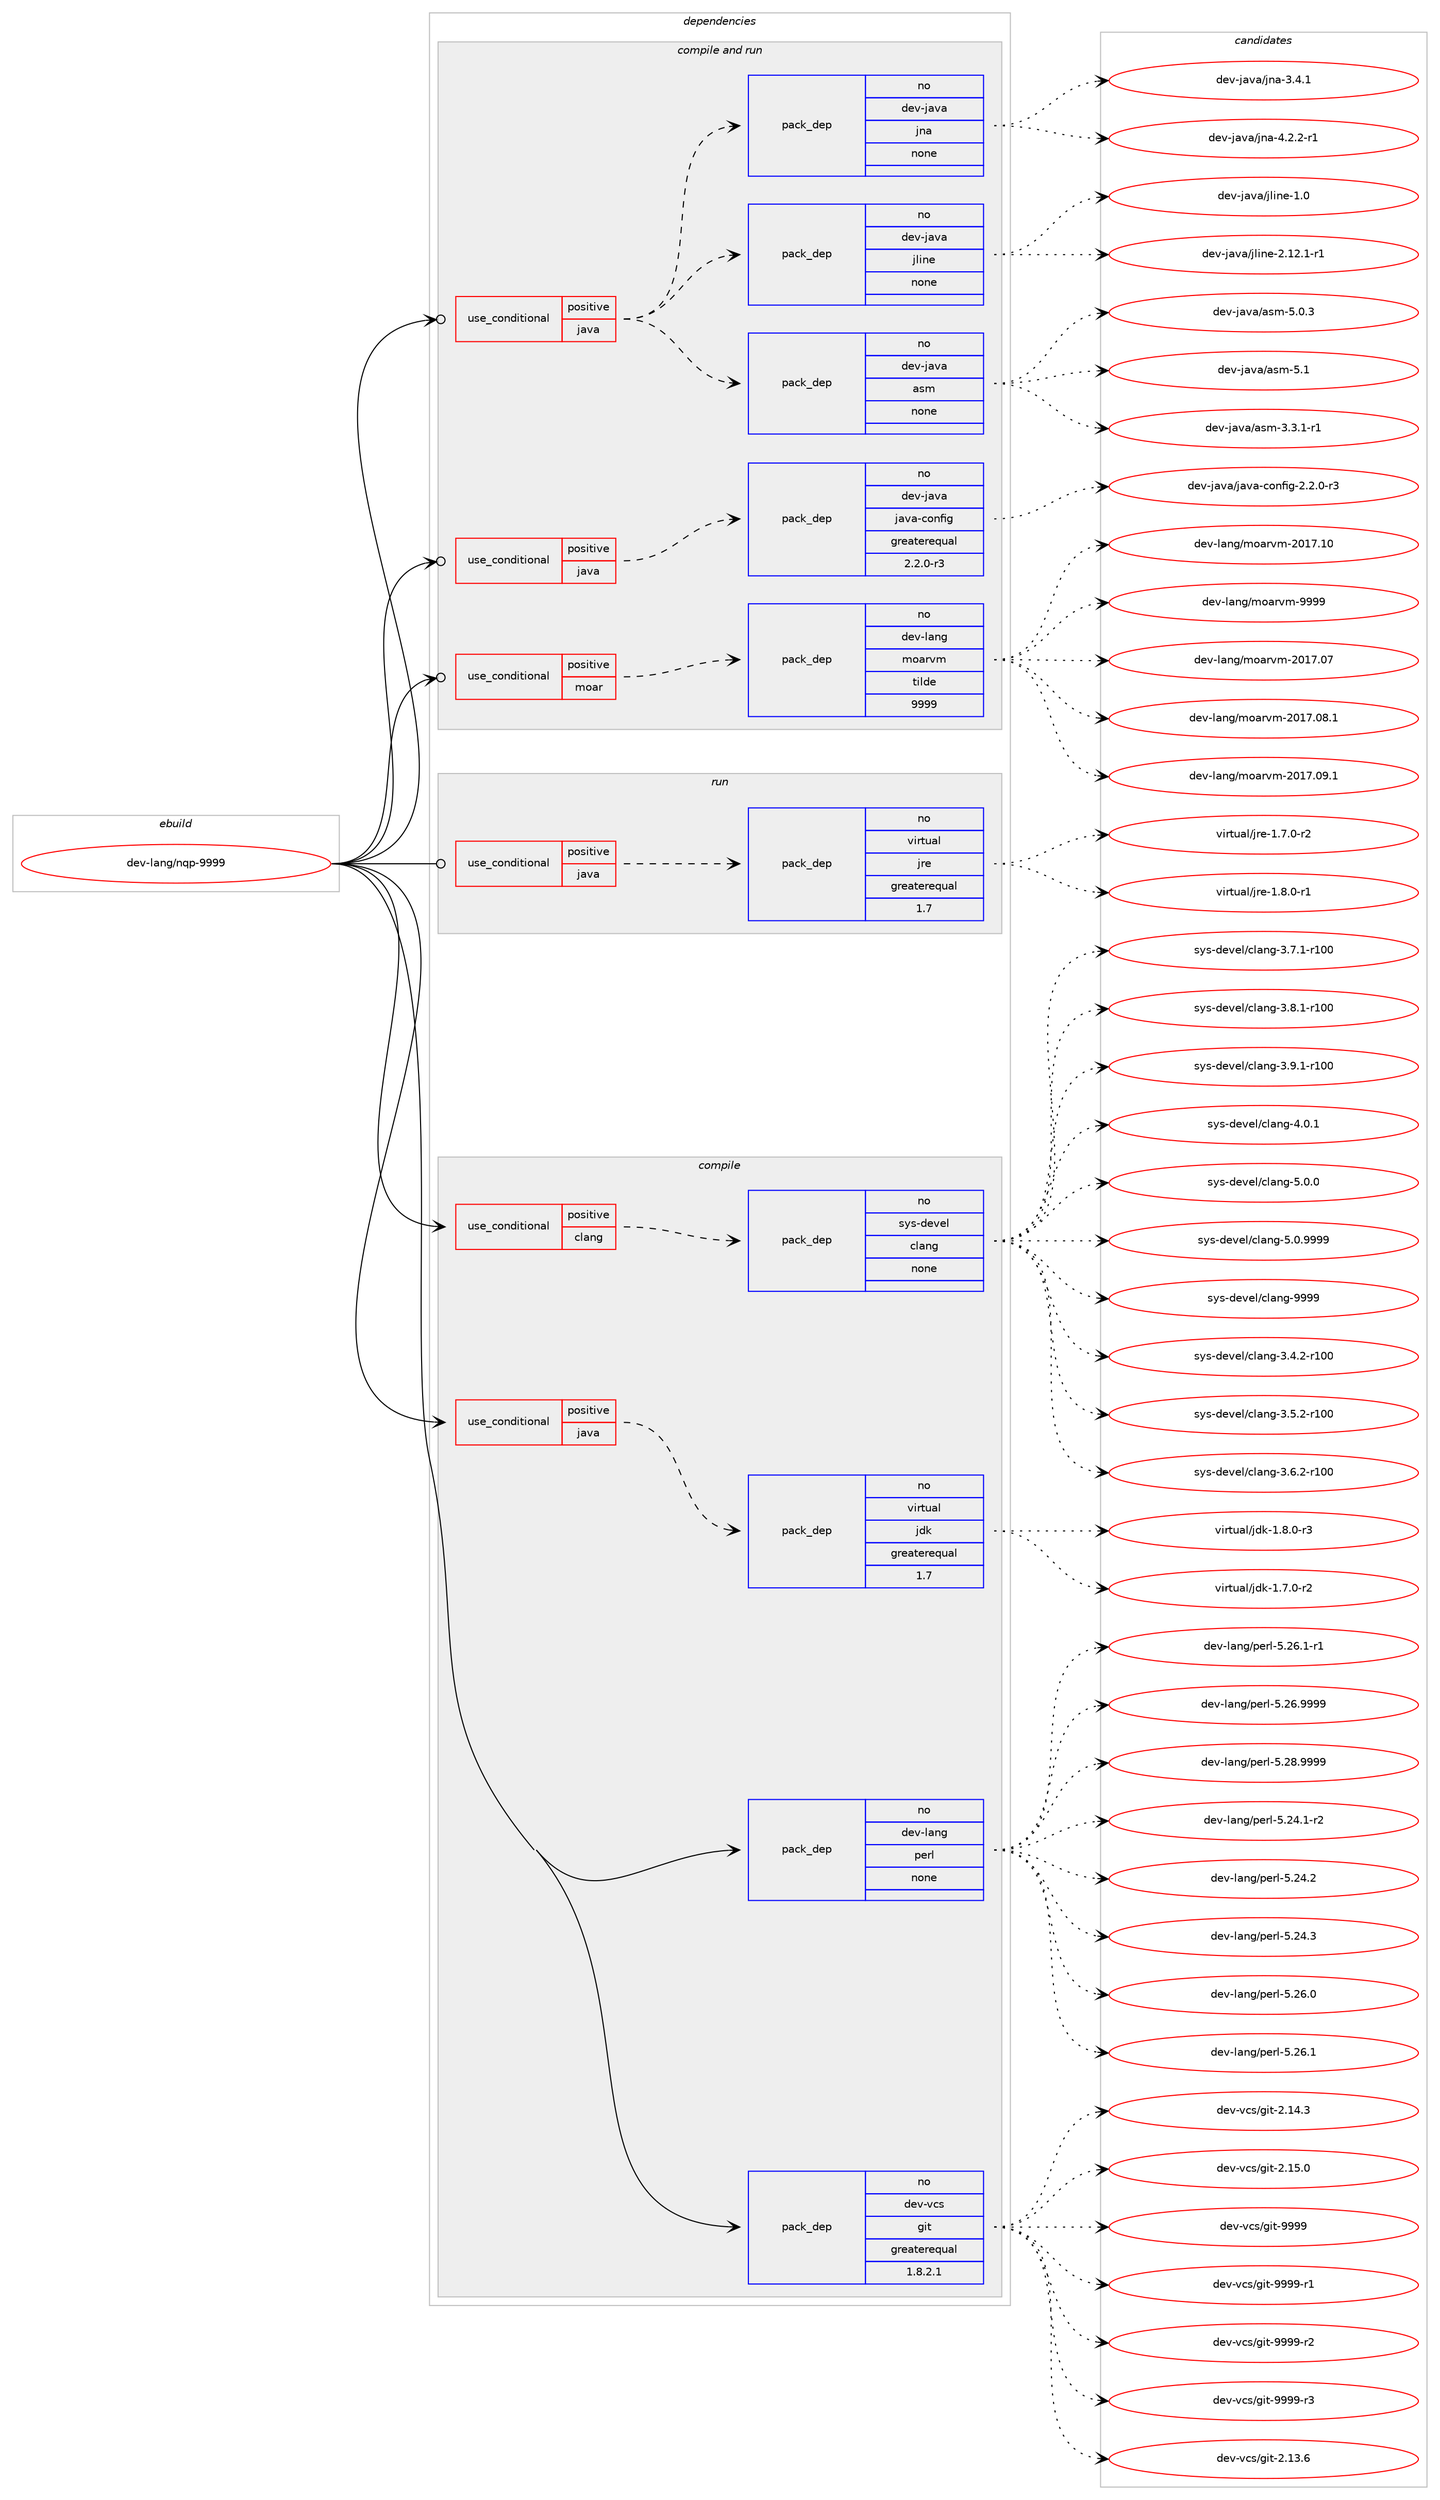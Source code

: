 digraph prolog {

# *************
# Graph options
# *************

newrank=true;
concentrate=true;
compound=true;
graph [rankdir=LR,fontname=Helvetica,fontsize=10,ranksep=1.5];#, ranksep=2.5, nodesep=0.2];
edge  [arrowhead=vee];
node  [fontname=Helvetica,fontsize=10];

# **********
# The ebuild
# **********

subgraph cluster_leftcol {
color=gray;
rank=same;
label=<<i>ebuild</i>>;
id [label="dev-lang/nqp-9999", color=red, width=4, href="../dev-lang/nqp-9999.svg"];
}

# ****************
# The dependencies
# ****************

subgraph cluster_midcol {
color=gray;
label=<<i>dependencies</i>>;
subgraph cluster_compile {
fillcolor="#eeeeee";
style=filled;
label=<<i>compile</i>>;
subgraph cond23096 {
dependency107680 [label=<<TABLE BORDER="0" CELLBORDER="1" CELLSPACING="0" CELLPADDING="4"><TR><TD ROWSPAN="3" CELLPADDING="10">use_conditional</TD></TR><TR><TD>positive</TD></TR><TR><TD>clang</TD></TR></TABLE>>, shape=none, color=red];
subgraph pack81494 {
dependency107681 [label=<<TABLE BORDER="0" CELLBORDER="1" CELLSPACING="0" CELLPADDING="4" WIDTH="220"><TR><TD ROWSPAN="6" CELLPADDING="30">pack_dep</TD></TR><TR><TD WIDTH="110">no</TD></TR><TR><TD>sys-devel</TD></TR><TR><TD>clang</TD></TR><TR><TD>none</TD></TR><TR><TD></TD></TR></TABLE>>, shape=none, color=blue];
}
dependency107680:e -> dependency107681:w [weight=20,style="dashed",arrowhead="vee"];
}
id:e -> dependency107680:w [weight=20,style="solid",arrowhead="vee"];
subgraph cond23097 {
dependency107682 [label=<<TABLE BORDER="0" CELLBORDER="1" CELLSPACING="0" CELLPADDING="4"><TR><TD ROWSPAN="3" CELLPADDING="10">use_conditional</TD></TR><TR><TD>positive</TD></TR><TR><TD>java</TD></TR></TABLE>>, shape=none, color=red];
subgraph pack81495 {
dependency107683 [label=<<TABLE BORDER="0" CELLBORDER="1" CELLSPACING="0" CELLPADDING="4" WIDTH="220"><TR><TD ROWSPAN="6" CELLPADDING="30">pack_dep</TD></TR><TR><TD WIDTH="110">no</TD></TR><TR><TD>virtual</TD></TR><TR><TD>jdk</TD></TR><TR><TD>greaterequal</TD></TR><TR><TD>1.7</TD></TR></TABLE>>, shape=none, color=blue];
}
dependency107682:e -> dependency107683:w [weight=20,style="dashed",arrowhead="vee"];
}
id:e -> dependency107682:w [weight=20,style="solid",arrowhead="vee"];
subgraph pack81496 {
dependency107684 [label=<<TABLE BORDER="0" CELLBORDER="1" CELLSPACING="0" CELLPADDING="4" WIDTH="220"><TR><TD ROWSPAN="6" CELLPADDING="30">pack_dep</TD></TR><TR><TD WIDTH="110">no</TD></TR><TR><TD>dev-lang</TD></TR><TR><TD>perl</TD></TR><TR><TD>none</TD></TR><TR><TD></TD></TR></TABLE>>, shape=none, color=blue];
}
id:e -> dependency107684:w [weight=20,style="solid",arrowhead="vee"];
subgraph pack81497 {
dependency107685 [label=<<TABLE BORDER="0" CELLBORDER="1" CELLSPACING="0" CELLPADDING="4" WIDTH="220"><TR><TD ROWSPAN="6" CELLPADDING="30">pack_dep</TD></TR><TR><TD WIDTH="110">no</TD></TR><TR><TD>dev-vcs</TD></TR><TR><TD>git</TD></TR><TR><TD>greaterequal</TD></TR><TR><TD>1.8.2.1</TD></TR></TABLE>>, shape=none, color=blue];
}
id:e -> dependency107685:w [weight=20,style="solid",arrowhead="vee"];
}
subgraph cluster_compileandrun {
fillcolor="#eeeeee";
style=filled;
label=<<i>compile and run</i>>;
subgraph cond23098 {
dependency107686 [label=<<TABLE BORDER="0" CELLBORDER="1" CELLSPACING="0" CELLPADDING="4"><TR><TD ROWSPAN="3" CELLPADDING="10">use_conditional</TD></TR><TR><TD>positive</TD></TR><TR><TD>java</TD></TR></TABLE>>, shape=none, color=red];
subgraph pack81498 {
dependency107687 [label=<<TABLE BORDER="0" CELLBORDER="1" CELLSPACING="0" CELLPADDING="4" WIDTH="220"><TR><TD ROWSPAN="6" CELLPADDING="30">pack_dep</TD></TR><TR><TD WIDTH="110">no</TD></TR><TR><TD>dev-java</TD></TR><TR><TD>asm</TD></TR><TR><TD>none</TD></TR><TR><TD></TD></TR></TABLE>>, shape=none, color=blue];
}
dependency107686:e -> dependency107687:w [weight=20,style="dashed",arrowhead="vee"];
subgraph pack81499 {
dependency107688 [label=<<TABLE BORDER="0" CELLBORDER="1" CELLSPACING="0" CELLPADDING="4" WIDTH="220"><TR><TD ROWSPAN="6" CELLPADDING="30">pack_dep</TD></TR><TR><TD WIDTH="110">no</TD></TR><TR><TD>dev-java</TD></TR><TR><TD>jline</TD></TR><TR><TD>none</TD></TR><TR><TD></TD></TR></TABLE>>, shape=none, color=blue];
}
dependency107686:e -> dependency107688:w [weight=20,style="dashed",arrowhead="vee"];
subgraph pack81500 {
dependency107689 [label=<<TABLE BORDER="0" CELLBORDER="1" CELLSPACING="0" CELLPADDING="4" WIDTH="220"><TR><TD ROWSPAN="6" CELLPADDING="30">pack_dep</TD></TR><TR><TD WIDTH="110">no</TD></TR><TR><TD>dev-java</TD></TR><TR><TD>jna</TD></TR><TR><TD>none</TD></TR><TR><TD></TD></TR></TABLE>>, shape=none, color=blue];
}
dependency107686:e -> dependency107689:w [weight=20,style="dashed",arrowhead="vee"];
}
id:e -> dependency107686:w [weight=20,style="solid",arrowhead="odotvee"];
subgraph cond23099 {
dependency107690 [label=<<TABLE BORDER="0" CELLBORDER="1" CELLSPACING="0" CELLPADDING="4"><TR><TD ROWSPAN="3" CELLPADDING="10">use_conditional</TD></TR><TR><TD>positive</TD></TR><TR><TD>java</TD></TR></TABLE>>, shape=none, color=red];
subgraph pack81501 {
dependency107691 [label=<<TABLE BORDER="0" CELLBORDER="1" CELLSPACING="0" CELLPADDING="4" WIDTH="220"><TR><TD ROWSPAN="6" CELLPADDING="30">pack_dep</TD></TR><TR><TD WIDTH="110">no</TD></TR><TR><TD>dev-java</TD></TR><TR><TD>java-config</TD></TR><TR><TD>greaterequal</TD></TR><TR><TD>2.2.0-r3</TD></TR></TABLE>>, shape=none, color=blue];
}
dependency107690:e -> dependency107691:w [weight=20,style="dashed",arrowhead="vee"];
}
id:e -> dependency107690:w [weight=20,style="solid",arrowhead="odotvee"];
subgraph cond23100 {
dependency107692 [label=<<TABLE BORDER="0" CELLBORDER="1" CELLSPACING="0" CELLPADDING="4"><TR><TD ROWSPAN="3" CELLPADDING="10">use_conditional</TD></TR><TR><TD>positive</TD></TR><TR><TD>moar</TD></TR></TABLE>>, shape=none, color=red];
subgraph pack81502 {
dependency107693 [label=<<TABLE BORDER="0" CELLBORDER="1" CELLSPACING="0" CELLPADDING="4" WIDTH="220"><TR><TD ROWSPAN="6" CELLPADDING="30">pack_dep</TD></TR><TR><TD WIDTH="110">no</TD></TR><TR><TD>dev-lang</TD></TR><TR><TD>moarvm</TD></TR><TR><TD>tilde</TD></TR><TR><TD>9999</TD></TR></TABLE>>, shape=none, color=blue];
}
dependency107692:e -> dependency107693:w [weight=20,style="dashed",arrowhead="vee"];
}
id:e -> dependency107692:w [weight=20,style="solid",arrowhead="odotvee"];
}
subgraph cluster_run {
fillcolor="#eeeeee";
style=filled;
label=<<i>run</i>>;
subgraph cond23101 {
dependency107694 [label=<<TABLE BORDER="0" CELLBORDER="1" CELLSPACING="0" CELLPADDING="4"><TR><TD ROWSPAN="3" CELLPADDING="10">use_conditional</TD></TR><TR><TD>positive</TD></TR><TR><TD>java</TD></TR></TABLE>>, shape=none, color=red];
subgraph pack81503 {
dependency107695 [label=<<TABLE BORDER="0" CELLBORDER="1" CELLSPACING="0" CELLPADDING="4" WIDTH="220"><TR><TD ROWSPAN="6" CELLPADDING="30">pack_dep</TD></TR><TR><TD WIDTH="110">no</TD></TR><TR><TD>virtual</TD></TR><TR><TD>jre</TD></TR><TR><TD>greaterequal</TD></TR><TR><TD>1.7</TD></TR></TABLE>>, shape=none, color=blue];
}
dependency107694:e -> dependency107695:w [weight=20,style="dashed",arrowhead="vee"];
}
id:e -> dependency107694:w [weight=20,style="solid",arrowhead="odot"];
}
}

# **************
# The candidates
# **************

subgraph cluster_choices {
rank=same;
color=gray;
label=<<i>candidates</i>>;

subgraph choice81494 {
color=black;
nodesep=1;
choice1151211154510010111810110847991089711010345514652465045114494848 [label="sys-devel/clang-3.4.2-r100", color=red, width=4,href="../sys-devel/clang-3.4.2-r100.svg"];
choice1151211154510010111810110847991089711010345514653465045114494848 [label="sys-devel/clang-3.5.2-r100", color=red, width=4,href="../sys-devel/clang-3.5.2-r100.svg"];
choice1151211154510010111810110847991089711010345514654465045114494848 [label="sys-devel/clang-3.6.2-r100", color=red, width=4,href="../sys-devel/clang-3.6.2-r100.svg"];
choice1151211154510010111810110847991089711010345514655464945114494848 [label="sys-devel/clang-3.7.1-r100", color=red, width=4,href="../sys-devel/clang-3.7.1-r100.svg"];
choice1151211154510010111810110847991089711010345514656464945114494848 [label="sys-devel/clang-3.8.1-r100", color=red, width=4,href="../sys-devel/clang-3.8.1-r100.svg"];
choice1151211154510010111810110847991089711010345514657464945114494848 [label="sys-devel/clang-3.9.1-r100", color=red, width=4,href="../sys-devel/clang-3.9.1-r100.svg"];
choice11512111545100101118101108479910897110103455246484649 [label="sys-devel/clang-4.0.1", color=red, width=4,href="../sys-devel/clang-4.0.1.svg"];
choice11512111545100101118101108479910897110103455346484648 [label="sys-devel/clang-5.0.0", color=red, width=4,href="../sys-devel/clang-5.0.0.svg"];
choice11512111545100101118101108479910897110103455346484657575757 [label="sys-devel/clang-5.0.9999", color=red, width=4,href="../sys-devel/clang-5.0.9999.svg"];
choice115121115451001011181011084799108971101034557575757 [label="sys-devel/clang-9999", color=red, width=4,href="../sys-devel/clang-9999.svg"];
dependency107681:e -> choice1151211154510010111810110847991089711010345514652465045114494848:w [style=dotted,weight="100"];
dependency107681:e -> choice1151211154510010111810110847991089711010345514653465045114494848:w [style=dotted,weight="100"];
dependency107681:e -> choice1151211154510010111810110847991089711010345514654465045114494848:w [style=dotted,weight="100"];
dependency107681:e -> choice1151211154510010111810110847991089711010345514655464945114494848:w [style=dotted,weight="100"];
dependency107681:e -> choice1151211154510010111810110847991089711010345514656464945114494848:w [style=dotted,weight="100"];
dependency107681:e -> choice1151211154510010111810110847991089711010345514657464945114494848:w [style=dotted,weight="100"];
dependency107681:e -> choice11512111545100101118101108479910897110103455246484649:w [style=dotted,weight="100"];
dependency107681:e -> choice11512111545100101118101108479910897110103455346484648:w [style=dotted,weight="100"];
dependency107681:e -> choice11512111545100101118101108479910897110103455346484657575757:w [style=dotted,weight="100"];
dependency107681:e -> choice115121115451001011181011084799108971101034557575757:w [style=dotted,weight="100"];
}
subgraph choice81495 {
color=black;
nodesep=1;
choice11810511411611797108471061001074549465546484511450 [label="virtual/jdk-1.7.0-r2", color=red, width=4,href="../virtual/jdk-1.7.0-r2.svg"];
choice11810511411611797108471061001074549465646484511451 [label="virtual/jdk-1.8.0-r3", color=red, width=4,href="../virtual/jdk-1.8.0-r3.svg"];
dependency107683:e -> choice11810511411611797108471061001074549465546484511450:w [style=dotted,weight="100"];
dependency107683:e -> choice11810511411611797108471061001074549465646484511451:w [style=dotted,weight="100"];
}
subgraph choice81496 {
color=black;
nodesep=1;
choice100101118451089711010347112101114108455346505246494511450 [label="dev-lang/perl-5.24.1-r2", color=red, width=4,href="../dev-lang/perl-5.24.1-r2.svg"];
choice10010111845108971101034711210111410845534650524650 [label="dev-lang/perl-5.24.2", color=red, width=4,href="../dev-lang/perl-5.24.2.svg"];
choice10010111845108971101034711210111410845534650524651 [label="dev-lang/perl-5.24.3", color=red, width=4,href="../dev-lang/perl-5.24.3.svg"];
choice10010111845108971101034711210111410845534650544648 [label="dev-lang/perl-5.26.0", color=red, width=4,href="../dev-lang/perl-5.26.0.svg"];
choice10010111845108971101034711210111410845534650544649 [label="dev-lang/perl-5.26.1", color=red, width=4,href="../dev-lang/perl-5.26.1.svg"];
choice100101118451089711010347112101114108455346505446494511449 [label="dev-lang/perl-5.26.1-r1", color=red, width=4,href="../dev-lang/perl-5.26.1-r1.svg"];
choice10010111845108971101034711210111410845534650544657575757 [label="dev-lang/perl-5.26.9999", color=red, width=4,href="../dev-lang/perl-5.26.9999.svg"];
choice10010111845108971101034711210111410845534650564657575757 [label="dev-lang/perl-5.28.9999", color=red, width=4,href="../dev-lang/perl-5.28.9999.svg"];
dependency107684:e -> choice100101118451089711010347112101114108455346505246494511450:w [style=dotted,weight="100"];
dependency107684:e -> choice10010111845108971101034711210111410845534650524650:w [style=dotted,weight="100"];
dependency107684:e -> choice10010111845108971101034711210111410845534650524651:w [style=dotted,weight="100"];
dependency107684:e -> choice10010111845108971101034711210111410845534650544648:w [style=dotted,weight="100"];
dependency107684:e -> choice10010111845108971101034711210111410845534650544649:w [style=dotted,weight="100"];
dependency107684:e -> choice100101118451089711010347112101114108455346505446494511449:w [style=dotted,weight="100"];
dependency107684:e -> choice10010111845108971101034711210111410845534650544657575757:w [style=dotted,weight="100"];
dependency107684:e -> choice10010111845108971101034711210111410845534650564657575757:w [style=dotted,weight="100"];
}
subgraph choice81497 {
color=black;
nodesep=1;
choice10010111845118991154710310511645504649514654 [label="dev-vcs/git-2.13.6", color=red, width=4,href="../dev-vcs/git-2.13.6.svg"];
choice10010111845118991154710310511645504649524651 [label="dev-vcs/git-2.14.3", color=red, width=4,href="../dev-vcs/git-2.14.3.svg"];
choice10010111845118991154710310511645504649534648 [label="dev-vcs/git-2.15.0", color=red, width=4,href="../dev-vcs/git-2.15.0.svg"];
choice1001011184511899115471031051164557575757 [label="dev-vcs/git-9999", color=red, width=4,href="../dev-vcs/git-9999.svg"];
choice10010111845118991154710310511645575757574511449 [label="dev-vcs/git-9999-r1", color=red, width=4,href="../dev-vcs/git-9999-r1.svg"];
choice10010111845118991154710310511645575757574511450 [label="dev-vcs/git-9999-r2", color=red, width=4,href="../dev-vcs/git-9999-r2.svg"];
choice10010111845118991154710310511645575757574511451 [label="dev-vcs/git-9999-r3", color=red, width=4,href="../dev-vcs/git-9999-r3.svg"];
dependency107685:e -> choice10010111845118991154710310511645504649514654:w [style=dotted,weight="100"];
dependency107685:e -> choice10010111845118991154710310511645504649524651:w [style=dotted,weight="100"];
dependency107685:e -> choice10010111845118991154710310511645504649534648:w [style=dotted,weight="100"];
dependency107685:e -> choice1001011184511899115471031051164557575757:w [style=dotted,weight="100"];
dependency107685:e -> choice10010111845118991154710310511645575757574511449:w [style=dotted,weight="100"];
dependency107685:e -> choice10010111845118991154710310511645575757574511450:w [style=dotted,weight="100"];
dependency107685:e -> choice10010111845118991154710310511645575757574511451:w [style=dotted,weight="100"];
}
subgraph choice81498 {
color=black;
nodesep=1;
choice10010111845106971189747971151094551465146494511449 [label="dev-java/asm-3.3.1-r1", color=red, width=4,href="../dev-java/asm-3.3.1-r1.svg"];
choice1001011184510697118974797115109455346484651 [label="dev-java/asm-5.0.3", color=red, width=4,href="../dev-java/asm-5.0.3.svg"];
choice100101118451069711897479711510945534649 [label="dev-java/asm-5.1", color=red, width=4,href="../dev-java/asm-5.1.svg"];
dependency107687:e -> choice10010111845106971189747971151094551465146494511449:w [style=dotted,weight="100"];
dependency107687:e -> choice1001011184510697118974797115109455346484651:w [style=dotted,weight="100"];
dependency107687:e -> choice100101118451069711897479711510945534649:w [style=dotted,weight="100"];
}
subgraph choice81499 {
color=black;
nodesep=1;
choice1001011184510697118974710610810511010145494648 [label="dev-java/jline-1.0", color=red, width=4,href="../dev-java/jline-1.0.svg"];
choice10010111845106971189747106108105110101455046495046494511449 [label="dev-java/jline-2.12.1-r1", color=red, width=4,href="../dev-java/jline-2.12.1-r1.svg"];
dependency107688:e -> choice1001011184510697118974710610810511010145494648:w [style=dotted,weight="100"];
dependency107688:e -> choice10010111845106971189747106108105110101455046495046494511449:w [style=dotted,weight="100"];
}
subgraph choice81500 {
color=black;
nodesep=1;
choice1001011184510697118974710611097455146524649 [label="dev-java/jna-3.4.1", color=red, width=4,href="../dev-java/jna-3.4.1.svg"];
choice10010111845106971189747106110974552465046504511449 [label="dev-java/jna-4.2.2-r1", color=red, width=4,href="../dev-java/jna-4.2.2-r1.svg"];
dependency107689:e -> choice1001011184510697118974710611097455146524649:w [style=dotted,weight="100"];
dependency107689:e -> choice10010111845106971189747106110974552465046504511449:w [style=dotted,weight="100"];
}
subgraph choice81501 {
color=black;
nodesep=1;
choice10010111845106971189747106971189745991111101021051034550465046484511451 [label="dev-java/java-config-2.2.0-r3", color=red, width=4,href="../dev-java/java-config-2.2.0-r3.svg"];
dependency107691:e -> choice10010111845106971189747106971189745991111101021051034550465046484511451:w [style=dotted,weight="100"];
}
subgraph choice81502 {
color=black;
nodesep=1;
choice100101118451089711010347109111971141181094550484955464855 [label="dev-lang/moarvm-2017.07", color=red, width=4,href="../dev-lang/moarvm-2017.07.svg"];
choice1001011184510897110103471091119711411810945504849554648564649 [label="dev-lang/moarvm-2017.08.1", color=red, width=4,href="../dev-lang/moarvm-2017.08.1.svg"];
choice1001011184510897110103471091119711411810945504849554648574649 [label="dev-lang/moarvm-2017.09.1", color=red, width=4,href="../dev-lang/moarvm-2017.09.1.svg"];
choice100101118451089711010347109111971141181094550484955464948 [label="dev-lang/moarvm-2017.10", color=red, width=4,href="../dev-lang/moarvm-2017.10.svg"];
choice100101118451089711010347109111971141181094557575757 [label="dev-lang/moarvm-9999", color=red, width=4,href="../dev-lang/moarvm-9999.svg"];
dependency107693:e -> choice100101118451089711010347109111971141181094550484955464855:w [style=dotted,weight="100"];
dependency107693:e -> choice1001011184510897110103471091119711411810945504849554648564649:w [style=dotted,weight="100"];
dependency107693:e -> choice1001011184510897110103471091119711411810945504849554648574649:w [style=dotted,weight="100"];
dependency107693:e -> choice100101118451089711010347109111971141181094550484955464948:w [style=dotted,weight="100"];
dependency107693:e -> choice100101118451089711010347109111971141181094557575757:w [style=dotted,weight="100"];
}
subgraph choice81503 {
color=black;
nodesep=1;
choice11810511411611797108471061141014549465546484511450 [label="virtual/jre-1.7.0-r2", color=red, width=4,href="../virtual/jre-1.7.0-r2.svg"];
choice11810511411611797108471061141014549465646484511449 [label="virtual/jre-1.8.0-r1", color=red, width=4,href="../virtual/jre-1.8.0-r1.svg"];
dependency107695:e -> choice11810511411611797108471061141014549465546484511450:w [style=dotted,weight="100"];
dependency107695:e -> choice11810511411611797108471061141014549465646484511449:w [style=dotted,weight="100"];
}
}

}
